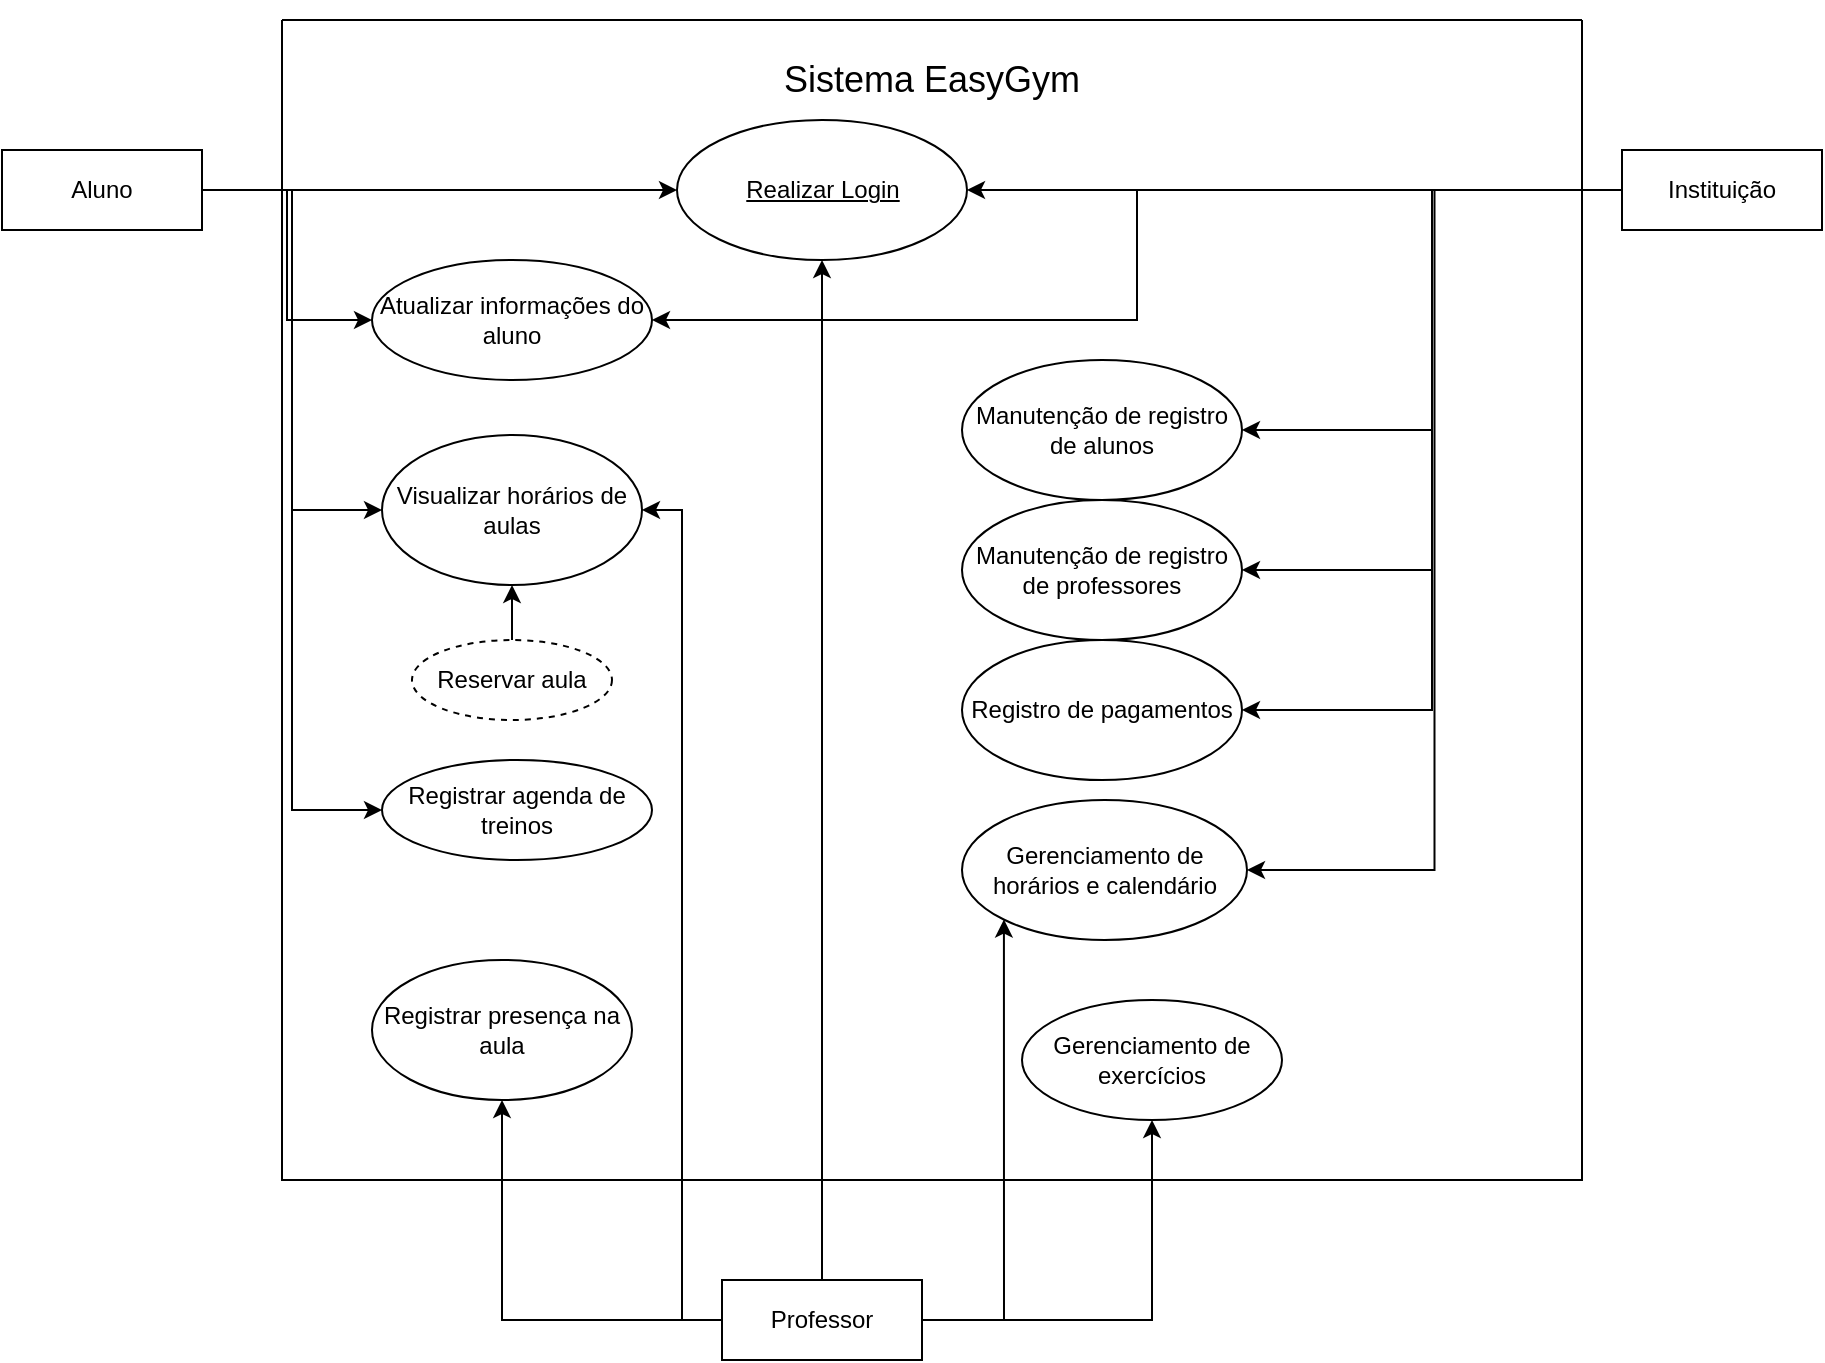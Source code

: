 <mxfile version="21.7.0" type="github">
  <diagram id="R2lEEEUBdFMjLlhIrx00" name="Page-1">
    <mxGraphModel dx="2243" dy="766" grid="1" gridSize="10" guides="1" tooltips="1" connect="1" arrows="1" fold="1" page="1" pageScale="1" pageWidth="850" pageHeight="1100" math="0" shadow="0" extFonts="Permanent Marker^https://fonts.googleapis.com/css?family=Permanent+Marker">
      <root>
        <mxCell id="0" />
        <mxCell id="1" parent="0" />
        <mxCell id="ep6f4sllTVNEnGvJoixF-1" value="" style="swimlane;startSize=0;" vertex="1" parent="1">
          <mxGeometry x="130" y="90" width="650" height="580" as="geometry">
            <mxRectangle x="300" y="90" width="50" height="40" as="alternateBounds" />
          </mxGeometry>
        </mxCell>
        <mxCell id="ep6f4sllTVNEnGvJoixF-2" value="&lt;font style=&quot;font-size: 18px;&quot;&gt;Sistema EasyGym&lt;/font&gt;" style="text;html=1;strokeColor=none;fillColor=none;align=center;verticalAlign=middle;whiteSpace=wrap;rounded=0;" vertex="1" parent="ep6f4sllTVNEnGvJoixF-1">
          <mxGeometry x="166.25" y="-10" width="317.5" height="80" as="geometry" />
        </mxCell>
        <mxCell id="ep6f4sllTVNEnGvJoixF-7" value="Realizar Login" style="ellipse;whiteSpace=wrap;html=1;align=center;fontStyle=4;" vertex="1" parent="ep6f4sllTVNEnGvJoixF-1">
          <mxGeometry x="197.5" y="50" width="145" height="70" as="geometry" />
        </mxCell>
        <mxCell id="ep6f4sllTVNEnGvJoixF-11" value="Manutenção de registro de alunos" style="ellipse;whiteSpace=wrap;html=1;align=center;" vertex="1" parent="ep6f4sllTVNEnGvJoixF-1">
          <mxGeometry x="340" y="170" width="140" height="70" as="geometry" />
        </mxCell>
        <mxCell id="ep6f4sllTVNEnGvJoixF-15" value="Manutenção de registro de professores" style="ellipse;whiteSpace=wrap;html=1;align=center;" vertex="1" parent="ep6f4sllTVNEnGvJoixF-1">
          <mxGeometry x="340" y="240" width="140" height="70" as="geometry" />
        </mxCell>
        <mxCell id="ep6f4sllTVNEnGvJoixF-18" value="Registro de pagamentos" style="ellipse;whiteSpace=wrap;html=1;align=center;" vertex="1" parent="ep6f4sllTVNEnGvJoixF-1">
          <mxGeometry x="340" y="310" width="140" height="70" as="geometry" />
        </mxCell>
        <mxCell id="ep6f4sllTVNEnGvJoixF-21" value="Gerenciamento de horários e calendário" style="ellipse;whiteSpace=wrap;html=1;align=center;" vertex="1" parent="ep6f4sllTVNEnGvJoixF-1">
          <mxGeometry x="340" y="390" width="142.5" height="70" as="geometry" />
        </mxCell>
        <mxCell id="ep6f4sllTVNEnGvJoixF-23" value="Atualizar informações do aluno" style="ellipse;whiteSpace=wrap;html=1;align=center;" vertex="1" parent="ep6f4sllTVNEnGvJoixF-1">
          <mxGeometry x="45" y="120" width="140" height="60" as="geometry" />
        </mxCell>
        <mxCell id="ep6f4sllTVNEnGvJoixF-27" value="Visualizar horários de aulas" style="ellipse;whiteSpace=wrap;html=1;align=center;" vertex="1" parent="ep6f4sllTVNEnGvJoixF-1">
          <mxGeometry x="50" y="207.5" width="130" height="75" as="geometry" />
        </mxCell>
        <mxCell id="ep6f4sllTVNEnGvJoixF-32" style="edgeStyle=orthogonalEdgeStyle;rounded=0;orthogonalLoop=1;jettySize=auto;html=1;entryX=0.5;entryY=1;entryDx=0;entryDy=0;" edge="1" parent="ep6f4sllTVNEnGvJoixF-1" source="ep6f4sllTVNEnGvJoixF-30" target="ep6f4sllTVNEnGvJoixF-27">
          <mxGeometry relative="1" as="geometry" />
        </mxCell>
        <mxCell id="ep6f4sllTVNEnGvJoixF-30" value="Reservar aula" style="ellipse;whiteSpace=wrap;html=1;align=center;dashed=1;" vertex="1" parent="ep6f4sllTVNEnGvJoixF-1">
          <mxGeometry x="65" y="310" width="100" height="40" as="geometry" />
        </mxCell>
        <mxCell id="ep6f4sllTVNEnGvJoixF-34" value="Registrar presença na aula" style="ellipse;whiteSpace=wrap;html=1;align=center;" vertex="1" parent="ep6f4sllTVNEnGvJoixF-1">
          <mxGeometry x="45" y="470" width="130" height="70" as="geometry" />
        </mxCell>
        <mxCell id="ep6f4sllTVNEnGvJoixF-36" value="Registrar agenda de treinos" style="ellipse;whiteSpace=wrap;html=1;align=center;" vertex="1" parent="ep6f4sllTVNEnGvJoixF-1">
          <mxGeometry x="50" y="370" width="135" height="50" as="geometry" />
        </mxCell>
        <mxCell id="ep6f4sllTVNEnGvJoixF-38" value="Gerenciamento de exercícios" style="ellipse;whiteSpace=wrap;html=1;align=center;" vertex="1" parent="ep6f4sllTVNEnGvJoixF-1">
          <mxGeometry x="370" y="490" width="130" height="60" as="geometry" />
        </mxCell>
        <mxCell id="ep6f4sllTVNEnGvJoixF-9" style="edgeStyle=orthogonalEdgeStyle;rounded=0;orthogonalLoop=1;jettySize=auto;html=1;entryX=0;entryY=0.5;entryDx=0;entryDy=0;" edge="1" parent="1" source="ep6f4sllTVNEnGvJoixF-3" target="ep6f4sllTVNEnGvJoixF-7">
          <mxGeometry relative="1" as="geometry" />
        </mxCell>
        <mxCell id="ep6f4sllTVNEnGvJoixF-25" style="edgeStyle=orthogonalEdgeStyle;rounded=0;orthogonalLoop=1;jettySize=auto;html=1;entryX=0;entryY=0.5;entryDx=0;entryDy=0;" edge="1" parent="1" source="ep6f4sllTVNEnGvJoixF-3" target="ep6f4sllTVNEnGvJoixF-23">
          <mxGeometry relative="1" as="geometry" />
        </mxCell>
        <mxCell id="ep6f4sllTVNEnGvJoixF-28" style="edgeStyle=orthogonalEdgeStyle;rounded=0;orthogonalLoop=1;jettySize=auto;html=1;entryX=0;entryY=0.5;entryDx=0;entryDy=0;" edge="1" parent="1" source="ep6f4sllTVNEnGvJoixF-3" target="ep6f4sllTVNEnGvJoixF-27">
          <mxGeometry relative="1" as="geometry" />
        </mxCell>
        <mxCell id="ep6f4sllTVNEnGvJoixF-37" style="edgeStyle=orthogonalEdgeStyle;rounded=0;orthogonalLoop=1;jettySize=auto;html=1;entryX=0;entryY=0.5;entryDx=0;entryDy=0;" edge="1" parent="1" source="ep6f4sllTVNEnGvJoixF-3" target="ep6f4sllTVNEnGvJoixF-36">
          <mxGeometry relative="1" as="geometry" />
        </mxCell>
        <mxCell id="ep6f4sllTVNEnGvJoixF-3" value="Aluno" style="whiteSpace=wrap;html=1;align=center;" vertex="1" parent="1">
          <mxGeometry x="-10" y="155" width="100" height="40" as="geometry" />
        </mxCell>
        <mxCell id="ep6f4sllTVNEnGvJoixF-8" style="edgeStyle=orthogonalEdgeStyle;rounded=0;orthogonalLoop=1;jettySize=auto;html=1;entryX=1;entryY=0.5;entryDx=0;entryDy=0;" edge="1" parent="1" source="ep6f4sllTVNEnGvJoixF-4" target="ep6f4sllTVNEnGvJoixF-7">
          <mxGeometry relative="1" as="geometry" />
        </mxCell>
        <mxCell id="ep6f4sllTVNEnGvJoixF-12" style="edgeStyle=orthogonalEdgeStyle;rounded=0;orthogonalLoop=1;jettySize=auto;html=1;exitX=0;exitY=0.5;exitDx=0;exitDy=0;entryX=1;entryY=0.5;entryDx=0;entryDy=0;" edge="1" parent="1" source="ep6f4sllTVNEnGvJoixF-4" target="ep6f4sllTVNEnGvJoixF-11">
          <mxGeometry relative="1" as="geometry" />
        </mxCell>
        <mxCell id="ep6f4sllTVNEnGvJoixF-16" style="edgeStyle=orthogonalEdgeStyle;rounded=0;orthogonalLoop=1;jettySize=auto;html=1;entryX=1;entryY=0.5;entryDx=0;entryDy=0;" edge="1" parent="1" source="ep6f4sllTVNEnGvJoixF-4" target="ep6f4sllTVNEnGvJoixF-15">
          <mxGeometry relative="1" as="geometry" />
        </mxCell>
        <mxCell id="ep6f4sllTVNEnGvJoixF-19" style="edgeStyle=orthogonalEdgeStyle;rounded=0;orthogonalLoop=1;jettySize=auto;html=1;entryX=1;entryY=0.5;entryDx=0;entryDy=0;" edge="1" parent="1" source="ep6f4sllTVNEnGvJoixF-4" target="ep6f4sllTVNEnGvJoixF-18">
          <mxGeometry relative="1" as="geometry" />
        </mxCell>
        <mxCell id="ep6f4sllTVNEnGvJoixF-22" style="edgeStyle=orthogonalEdgeStyle;rounded=0;orthogonalLoop=1;jettySize=auto;html=1;entryX=1;entryY=0.5;entryDx=0;entryDy=0;" edge="1" parent="1" source="ep6f4sllTVNEnGvJoixF-4" target="ep6f4sllTVNEnGvJoixF-21">
          <mxGeometry relative="1" as="geometry" />
        </mxCell>
        <mxCell id="ep6f4sllTVNEnGvJoixF-24" style="edgeStyle=orthogonalEdgeStyle;rounded=0;orthogonalLoop=1;jettySize=auto;html=1;entryX=1;entryY=0.5;entryDx=0;entryDy=0;" edge="1" parent="1" source="ep6f4sllTVNEnGvJoixF-4" target="ep6f4sllTVNEnGvJoixF-23">
          <mxGeometry relative="1" as="geometry" />
        </mxCell>
        <mxCell id="ep6f4sllTVNEnGvJoixF-4" value="Instituição" style="whiteSpace=wrap;html=1;align=center;" vertex="1" parent="1">
          <mxGeometry x="800" y="155" width="100" height="40" as="geometry" />
        </mxCell>
        <mxCell id="ep6f4sllTVNEnGvJoixF-26" style="edgeStyle=orthogonalEdgeStyle;rounded=0;orthogonalLoop=1;jettySize=auto;html=1;entryX=0.5;entryY=1;entryDx=0;entryDy=0;" edge="1" parent="1" source="ep6f4sllTVNEnGvJoixF-5" target="ep6f4sllTVNEnGvJoixF-7">
          <mxGeometry relative="1" as="geometry" />
        </mxCell>
        <mxCell id="ep6f4sllTVNEnGvJoixF-33" style="edgeStyle=orthogonalEdgeStyle;rounded=0;orthogonalLoop=1;jettySize=auto;html=1;entryX=1;entryY=0.5;entryDx=0;entryDy=0;" edge="1" parent="1" source="ep6f4sllTVNEnGvJoixF-5" target="ep6f4sllTVNEnGvJoixF-27">
          <mxGeometry relative="1" as="geometry" />
        </mxCell>
        <mxCell id="ep6f4sllTVNEnGvJoixF-35" style="edgeStyle=orthogonalEdgeStyle;rounded=0;orthogonalLoop=1;jettySize=auto;html=1;" edge="1" parent="1" source="ep6f4sllTVNEnGvJoixF-5" target="ep6f4sllTVNEnGvJoixF-34">
          <mxGeometry relative="1" as="geometry" />
        </mxCell>
        <mxCell id="ep6f4sllTVNEnGvJoixF-39" style="edgeStyle=orthogonalEdgeStyle;rounded=0;orthogonalLoop=1;jettySize=auto;html=1;entryX=0.5;entryY=1;entryDx=0;entryDy=0;" edge="1" parent="1" source="ep6f4sllTVNEnGvJoixF-5" target="ep6f4sllTVNEnGvJoixF-38">
          <mxGeometry relative="1" as="geometry" />
        </mxCell>
        <mxCell id="ep6f4sllTVNEnGvJoixF-40" style="edgeStyle=orthogonalEdgeStyle;rounded=0;orthogonalLoop=1;jettySize=auto;html=1;entryX=0;entryY=1;entryDx=0;entryDy=0;" edge="1" parent="1" source="ep6f4sllTVNEnGvJoixF-5" target="ep6f4sllTVNEnGvJoixF-21">
          <mxGeometry relative="1" as="geometry" />
        </mxCell>
        <mxCell id="ep6f4sllTVNEnGvJoixF-5" value="Professor" style="whiteSpace=wrap;html=1;align=center;" vertex="1" parent="1">
          <mxGeometry x="350" y="720" width="100" height="40" as="geometry" />
        </mxCell>
      </root>
    </mxGraphModel>
  </diagram>
</mxfile>
